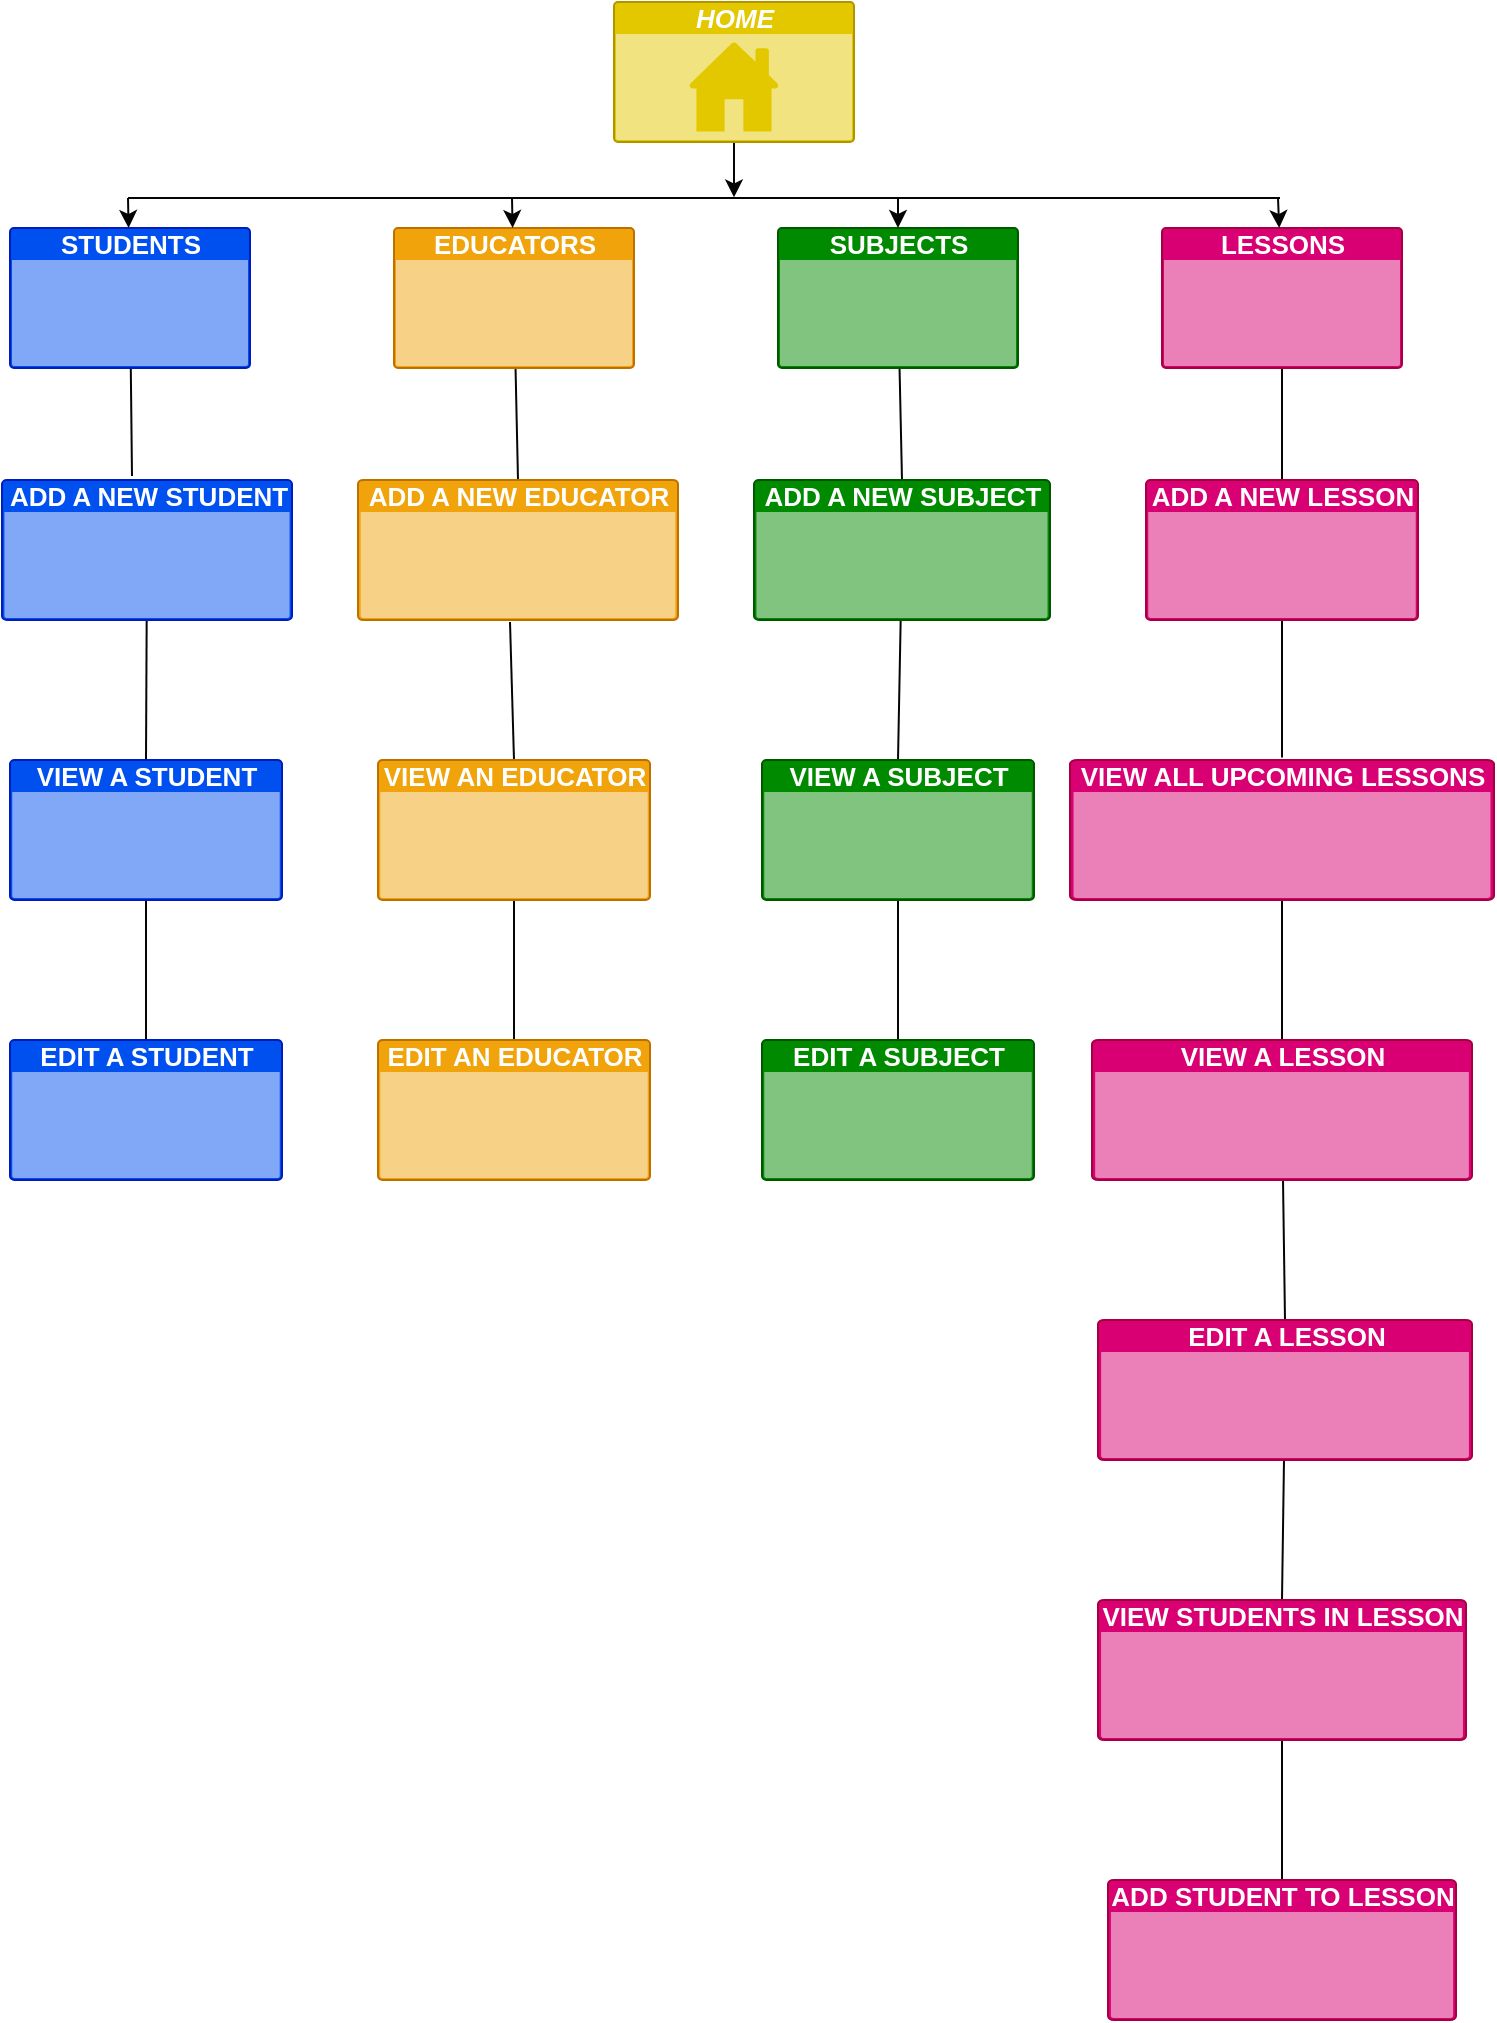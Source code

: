 <mxfile>
    <diagram id="yHFWl0oV7V7XmzZiE7xS" name="Page-1">
        <mxGraphModel dx="1227" dy="1073" grid="0" gridSize="10" guides="1" tooltips="1" connect="1" arrows="1" fold="1" page="1" pageScale="1" pageWidth="827" pageHeight="1169" background="#ffffff" math="0" shadow="0">
            <root>
                <mxCell id="0"/>
                <mxCell id="1" parent="0"/>
                <mxCell id="37" style="edgeStyle=none;html=1;strokeColor=#050505;fontSize=13;fontColor=#FFFFFF;endArrow=none;endFill=0;" edge="1" parent="1" source="3">
                    <mxGeometry relative="1" as="geometry">
                        <mxPoint x="113" y="257" as="targetPoint"/>
                    </mxGeometry>
                </mxCell>
                <mxCell id="3" value="STUDENTS" style="html=1;strokeColor=#001DBC;fillColor=#0050ef;labelPosition=center;verticalLabelPosition=middle;verticalAlign=top;align=center;fontSize=13;outlineConnect=0;spacingTop=-6;fontColor=#ffffff;sketch=0;shape=mxgraph.sitemap.page;fontStyle=1" vertex="1" parent="1">
                    <mxGeometry x="52" y="133" width="120" height="70" as="geometry"/>
                </mxCell>
                <mxCell id="51" style="edgeStyle=none;html=1;entryX=0.5;entryY=0;entryDx=0;entryDy=0;entryPerimeter=0;strokeColor=#050505;fontSize=13;fontColor=#FFFFFF;endArrow=none;endFill=0;" edge="1" parent="1" source="4" target="14">
                    <mxGeometry relative="1" as="geometry"/>
                </mxCell>
                <mxCell id="4" value="EDUCATORS" style="html=1;strokeColor=#BD7000;fillColor=#f0a30a;labelPosition=center;verticalLabelPosition=middle;verticalAlign=top;align=center;fontSize=13;outlineConnect=0;spacingTop=-6;fontColor=#FFFFFF;sketch=0;shape=mxgraph.sitemap.page;fontStyle=1" vertex="1" parent="1">
                    <mxGeometry x="244" y="133" width="120" height="70" as="geometry"/>
                </mxCell>
                <mxCell id="48" style="edgeStyle=none;html=1;entryX=0.5;entryY=0;entryDx=0;entryDy=0;entryPerimeter=0;strokeColor=#050505;fontSize=13;fontColor=#FFFFFF;endArrow=none;endFill=0;" edge="1" parent="1" source="5" target="17">
                    <mxGeometry relative="1" as="geometry"/>
                </mxCell>
                <mxCell id="5" value="SUBJECTS" style="html=1;strokeColor=#005700;fillColor=#008a00;labelPosition=center;verticalLabelPosition=middle;verticalAlign=top;align=center;fontSize=13;outlineConnect=0;spacingTop=-6;fontColor=#ffffff;sketch=0;shape=mxgraph.sitemap.page;fontStyle=1" vertex="1" parent="1">
                    <mxGeometry x="436" y="133" width="120" height="70" as="geometry"/>
                </mxCell>
                <mxCell id="47" style="edgeStyle=none;html=1;entryX=0.5;entryY=0;entryDx=0;entryDy=0;entryPerimeter=0;strokeColor=#050505;fontSize=13;fontColor=#FFFFFF;endArrow=none;endFill=0;" edge="1" parent="1" source="6" target="20">
                    <mxGeometry relative="1" as="geometry"/>
                </mxCell>
                <mxCell id="6" value="LESSONS" style="html=1;strokeColor=#A50040;fillColor=#d80073;labelPosition=center;verticalLabelPosition=middle;verticalAlign=top;align=center;fontSize=13;outlineConnect=0;spacingTop=-6;fontColor=#ffffff;sketch=0;shape=mxgraph.sitemap.page;fontStyle=1" vertex="1" parent="1">
                    <mxGeometry x="628" y="133" width="120" height="70" as="geometry"/>
                </mxCell>
                <mxCell id="38" style="edgeStyle=none;html=1;entryX=0.5;entryY=0;entryDx=0;entryDy=0;entryPerimeter=0;strokeColor=#050505;fontSize=13;fontColor=#FFFFFF;endArrow=none;endFill=0;" edge="1" parent="1" source="8" target="11">
                    <mxGeometry relative="1" as="geometry"/>
                </mxCell>
                <mxCell id="8" value="ADD A NEW STUDENT" style="html=1;strokeColor=#001DBC;fillColor=#0050ef;labelPosition=center;verticalLabelPosition=middle;verticalAlign=top;align=center;fontSize=13;outlineConnect=0;spacingTop=-6;fontColor=#ffffff;sketch=0;shape=mxgraph.sitemap.page;fontStyle=1" vertex="1" parent="1">
                    <mxGeometry x="48" y="259" width="145" height="70" as="geometry"/>
                </mxCell>
                <mxCell id="39" style="edgeStyle=none;html=1;entryX=0.5;entryY=0;entryDx=0;entryDy=0;entryPerimeter=0;strokeColor=#050505;fontSize=13;fontColor=#FFFFFF;endArrow=none;endFill=0;" edge="1" parent="1" source="11" target="12">
                    <mxGeometry relative="1" as="geometry"/>
                </mxCell>
                <mxCell id="11" value="VIEW A STUDENT" style="html=1;strokeColor=#001DBC;fillColor=#0050ef;labelPosition=center;verticalLabelPosition=middle;verticalAlign=top;align=center;fontSize=13;outlineConnect=0;spacingTop=-6;fontColor=#ffffff;sketch=0;shape=mxgraph.sitemap.page;fontStyle=1" vertex="1" parent="1">
                    <mxGeometry x="52" y="399" width="136" height="70" as="geometry"/>
                </mxCell>
                <mxCell id="12" value="EDIT A STUDENT" style="html=1;strokeColor=#001DBC;fillColor=#0050ef;labelPosition=center;verticalLabelPosition=middle;verticalAlign=top;align=center;fontSize=13;outlineConnect=0;spacingTop=-6;fontColor=#ffffff;sketch=0;shape=mxgraph.sitemap.page;fontStyle=1" vertex="1" parent="1">
                    <mxGeometry x="52" y="539" width="136" height="70" as="geometry"/>
                </mxCell>
                <mxCell id="50" style="edgeStyle=none;html=1;entryX=0.5;entryY=0;entryDx=0;entryDy=0;entryPerimeter=0;strokeColor=#050505;fontSize=13;fontColor=#FFFFFF;endArrow=none;endFill=0;" edge="1" parent="1" target="15">
                    <mxGeometry relative="1" as="geometry">
                        <mxPoint x="302" y="330" as="sourcePoint"/>
                    </mxGeometry>
                </mxCell>
                <mxCell id="14" value="ADD A NEW EDUCATOR" style="html=1;strokeColor=#BD7000;fillColor=#f0a30a;labelPosition=center;verticalLabelPosition=middle;verticalAlign=top;align=center;fontSize=13;outlineConnect=0;spacingTop=-6;fontColor=#FFFFFF;sketch=0;shape=mxgraph.sitemap.page;fontStyle=1" vertex="1" parent="1">
                    <mxGeometry x="226" y="259" width="160" height="70" as="geometry"/>
                </mxCell>
                <mxCell id="40" style="edgeStyle=none;html=1;entryX=0.5;entryY=0;entryDx=0;entryDy=0;entryPerimeter=0;strokeColor=#050505;fontSize=13;fontColor=#FFFFFF;endArrow=none;endFill=0;" edge="1" parent="1" source="15" target="16">
                    <mxGeometry relative="1" as="geometry"/>
                </mxCell>
                <mxCell id="15" value="VIEW AN EDUCATOR" style="html=1;strokeColor=#BD7000;fillColor=#f0a30a;labelPosition=center;verticalLabelPosition=middle;verticalAlign=top;align=center;fontSize=13;outlineConnect=0;spacingTop=-6;fontColor=#FFFFFF;sketch=0;shape=mxgraph.sitemap.page;fontStyle=1" vertex="1" parent="1">
                    <mxGeometry x="236" y="399" width="136" height="70" as="geometry"/>
                </mxCell>
                <mxCell id="16" value="EDIT AN EDUCATOR" style="html=1;strokeColor=#BD7000;fillColor=#f0a30a;labelPosition=center;verticalLabelPosition=middle;verticalAlign=top;align=center;fontSize=13;outlineConnect=0;spacingTop=-6;fontColor=#FFFFFF;sketch=0;shape=mxgraph.sitemap.page;fontStyle=1" vertex="1" parent="1">
                    <mxGeometry x="236" y="539" width="136" height="70" as="geometry"/>
                </mxCell>
                <mxCell id="49" style="edgeStyle=none;html=1;entryX=0.5;entryY=0;entryDx=0;entryDy=0;entryPerimeter=0;strokeColor=#050505;fontSize=13;fontColor=#FFFFFF;endArrow=none;endFill=0;" edge="1" parent="1" source="17" target="18">
                    <mxGeometry relative="1" as="geometry"/>
                </mxCell>
                <mxCell id="17" value="ADD A NEW SUBJECT" style="html=1;strokeColor=#005700;fillColor=#008a00;labelPosition=center;verticalLabelPosition=middle;verticalAlign=top;align=center;fontSize=13;outlineConnect=0;spacingTop=-6;fontColor=#ffffff;sketch=0;shape=mxgraph.sitemap.page;fontStyle=1" vertex="1" parent="1">
                    <mxGeometry x="424" y="259" width="148" height="70" as="geometry"/>
                </mxCell>
                <mxCell id="41" style="edgeStyle=none;html=1;entryX=0.5;entryY=0;entryDx=0;entryDy=0;entryPerimeter=0;strokeColor=#050505;fontSize=13;fontColor=#FFFFFF;endArrow=none;endFill=0;" edge="1" parent="1" source="18" target="19">
                    <mxGeometry relative="1" as="geometry"/>
                </mxCell>
                <mxCell id="18" value="VIEW A SUBJECT" style="html=1;strokeColor=#005700;fillColor=#008a00;labelPosition=center;verticalLabelPosition=middle;verticalAlign=top;align=center;fontSize=13;outlineConnect=0;spacingTop=-6;fontColor=#ffffff;sketch=0;shape=mxgraph.sitemap.page;fontStyle=1" vertex="1" parent="1">
                    <mxGeometry x="428" y="399" width="136" height="70" as="geometry"/>
                </mxCell>
                <mxCell id="19" value="EDIT A SUBJECT" style="html=1;strokeColor=#005700;fillColor=#008a00;labelPosition=center;verticalLabelPosition=middle;verticalAlign=top;align=center;fontSize=13;outlineConnect=0;spacingTop=-6;fontColor=#ffffff;sketch=0;shape=mxgraph.sitemap.page;fontStyle=1" vertex="1" parent="1">
                    <mxGeometry x="428" y="539" width="136" height="70" as="geometry"/>
                </mxCell>
                <mxCell id="46" style="edgeStyle=none;html=1;strokeColor=#050505;fontSize=13;fontColor=#FFFFFF;endArrow=none;endFill=0;" edge="1" parent="1" source="20">
                    <mxGeometry relative="1" as="geometry">
                        <mxPoint x="688" y="397.699" as="targetPoint"/>
                    </mxGeometry>
                </mxCell>
                <mxCell id="20" value="ADD A NEW LESSON" style="html=1;strokeColor=#A50040;fillColor=#d80073;labelPosition=center;verticalLabelPosition=middle;verticalAlign=top;align=center;fontSize=13;outlineConnect=0;spacingTop=-6;fontColor=#ffffff;sketch=0;shape=mxgraph.sitemap.page;fontStyle=1" vertex="1" parent="1">
                    <mxGeometry x="620" y="259" width="136" height="70" as="geometry"/>
                </mxCell>
                <mxCell id="45" value="" style="edgeStyle=none;html=1;strokeColor=#050505;fontSize=13;fontColor=#FFFFFF;endArrow=none;endFill=0;" edge="1" parent="1" source="21" target="22">
                    <mxGeometry relative="1" as="geometry"/>
                </mxCell>
                <mxCell id="21" value="VIEW ALL UPCOMING LESSONS" style="html=1;strokeColor=#A50040;fillColor=#d80073;labelPosition=center;verticalLabelPosition=middle;verticalAlign=top;align=center;fontSize=13;outlineConnect=0;spacingTop=-6;fontColor=#ffffff;sketch=0;shape=mxgraph.sitemap.page;fontStyle=1" vertex="1" parent="1">
                    <mxGeometry x="582" y="399" width="212" height="70" as="geometry"/>
                </mxCell>
                <mxCell id="44" style="edgeStyle=none;html=1;entryX=0.5;entryY=0;entryDx=0;entryDy=0;entryPerimeter=0;strokeColor=#050505;fontSize=13;fontColor=#FFFFFF;endArrow=none;endFill=0;" edge="1" parent="1" source="22" target="23">
                    <mxGeometry relative="1" as="geometry"/>
                </mxCell>
                <mxCell id="22" value="VIEW A LESSON" style="html=1;strokeColor=#A50040;fillColor=#d80073;labelPosition=center;verticalLabelPosition=middle;verticalAlign=top;align=center;fontSize=13;outlineConnect=0;spacingTop=-6;fontColor=#ffffff;sketch=0;shape=mxgraph.sitemap.page;fontStyle=1" vertex="1" parent="1">
                    <mxGeometry x="593" y="539" width="190" height="70" as="geometry"/>
                </mxCell>
                <mxCell id="43" style="edgeStyle=none;html=1;entryX=0.5;entryY=0;entryDx=0;entryDy=0;entryPerimeter=0;strokeColor=#050505;fontSize=13;fontColor=#FFFFFF;endArrow=none;endFill=0;" edge="1" parent="1" source="23" target="24">
                    <mxGeometry relative="1" as="geometry"/>
                </mxCell>
                <mxCell id="23" value="EDIT A LESSON" style="html=1;strokeColor=#A50040;fillColor=#d80073;labelPosition=center;verticalLabelPosition=middle;verticalAlign=top;align=center;fontSize=13;outlineConnect=0;spacingTop=-6;fontColor=#ffffff;sketch=0;shape=mxgraph.sitemap.page;fontStyle=1" vertex="1" parent="1">
                    <mxGeometry x="596" y="679" width="187" height="70" as="geometry"/>
                </mxCell>
                <mxCell id="42" style="edgeStyle=none;html=1;entryX=0.5;entryY=0;entryDx=0;entryDy=0;entryPerimeter=0;strokeColor=#050505;fontSize=13;fontColor=#FFFFFF;endArrow=none;endFill=0;" edge="1" parent="1" source="24" target="26">
                    <mxGeometry relative="1" as="geometry"/>
                </mxCell>
                <mxCell id="24" value="VIEW STUDENTS IN LESSON" style="html=1;strokeColor=#A50040;fillColor=#d80073;labelPosition=center;verticalLabelPosition=middle;verticalAlign=top;align=center;fontSize=13;outlineConnect=0;spacingTop=-6;fontColor=#ffffff;sketch=0;shape=mxgraph.sitemap.page;fontStyle=1" vertex="1" parent="1">
                    <mxGeometry x="596" y="819" width="184" height="70" as="geometry"/>
                </mxCell>
                <mxCell id="26" value="ADD STUDENT TO LESSON" style="html=1;strokeColor=#A50040;fillColor=#d80073;labelPosition=center;verticalLabelPosition=middle;verticalAlign=top;align=center;fontSize=13;outlineConnect=0;spacingTop=-6;fontColor=#ffffff;sketch=0;shape=mxgraph.sitemap.page;fontStyle=1" vertex="1" parent="1">
                    <mxGeometry x="601" y="959" width="174" height="70" as="geometry"/>
                </mxCell>
                <mxCell id="30" style="edgeStyle=none;html=1;exitX=0.5;exitY=1;exitDx=0;exitDy=0;exitPerimeter=0;fontSize=13;fontColor=#FFFFFF;strokeColor=#050505;" edge="1" parent="1" source="27">
                    <mxGeometry relative="1" as="geometry">
                        <mxPoint x="414" y="117.677" as="targetPoint"/>
                    </mxGeometry>
                </mxCell>
                <mxCell id="27" value="&lt;i style=&quot;font-size: 13px;&quot;&gt;&lt;span style=&quot;font-size: 13px;&quot;&gt;&lt;font style=&quot;font-size: 13px;&quot;&gt;HOME&lt;/font&gt;&lt;/span&gt;&lt;/i&gt;" style="html=1;strokeColor=#B09500;fillColor=#e3c800;labelPosition=center;verticalLabelPosition=middle;verticalAlign=top;align=center;fontSize=13;outlineConnect=0;spacingTop=-6;fontColor=#FFFFFF;sketch=0;shape=mxgraph.sitemap.home;fontStyle=1" vertex="1" parent="1">
                    <mxGeometry x="354" y="20" width="120" height="70" as="geometry"/>
                </mxCell>
                <mxCell id="32" value="" style="endArrow=none;html=1;strokeColor=#050505;fontSize=13;fontColor=#FFFFFF;" edge="1" parent="1">
                    <mxGeometry width="50" height="50" relative="1" as="geometry">
                        <mxPoint x="111" y="118" as="sourcePoint"/>
                        <mxPoint x="687" y="118" as="targetPoint"/>
                        <Array as="points">
                            <mxPoint x="416" y="118"/>
                        </Array>
                    </mxGeometry>
                </mxCell>
                <mxCell id="33" value="" style="endArrow=classic;html=1;strokeColor=#050505;fontSize=13;fontColor=#FFFFFF;" edge="1" parent="1" target="3">
                    <mxGeometry width="50" height="50" relative="1" as="geometry">
                        <mxPoint x="111" y="118" as="sourcePoint"/>
                        <mxPoint x="181" y="142" as="targetPoint"/>
                    </mxGeometry>
                </mxCell>
                <mxCell id="34" value="" style="endArrow=classic;html=1;strokeColor=#050505;fontSize=13;fontColor=#FFFFFF;" edge="1" parent="1" target="4">
                    <mxGeometry width="50" height="50" relative="1" as="geometry">
                        <mxPoint x="303" y="118" as="sourcePoint"/>
                        <mxPoint x="121.3" y="143" as="targetPoint"/>
                    </mxGeometry>
                </mxCell>
                <mxCell id="35" value="" style="endArrow=classic;html=1;strokeColor=#050505;fontSize=13;fontColor=#FFFFFF;entryX=0.5;entryY=0;entryDx=0;entryDy=0;entryPerimeter=0;" edge="1" parent="1" target="5">
                    <mxGeometry width="50" height="50" relative="1" as="geometry">
                        <mxPoint x="496" y="118" as="sourcePoint"/>
                        <mxPoint x="313.3" y="143" as="targetPoint"/>
                    </mxGeometry>
                </mxCell>
                <mxCell id="36" value="" style="endArrow=classic;html=1;strokeColor=#050505;fontSize=13;fontColor=#FFFFFF;" edge="1" parent="1" target="6">
                    <mxGeometry width="50" height="50" relative="1" as="geometry">
                        <mxPoint x="686" y="118" as="sourcePoint"/>
                        <mxPoint x="506" y="143" as="targetPoint"/>
                        <Array as="points"/>
                    </mxGeometry>
                </mxCell>
            </root>
        </mxGraphModel>
    </diagram>
</mxfile>